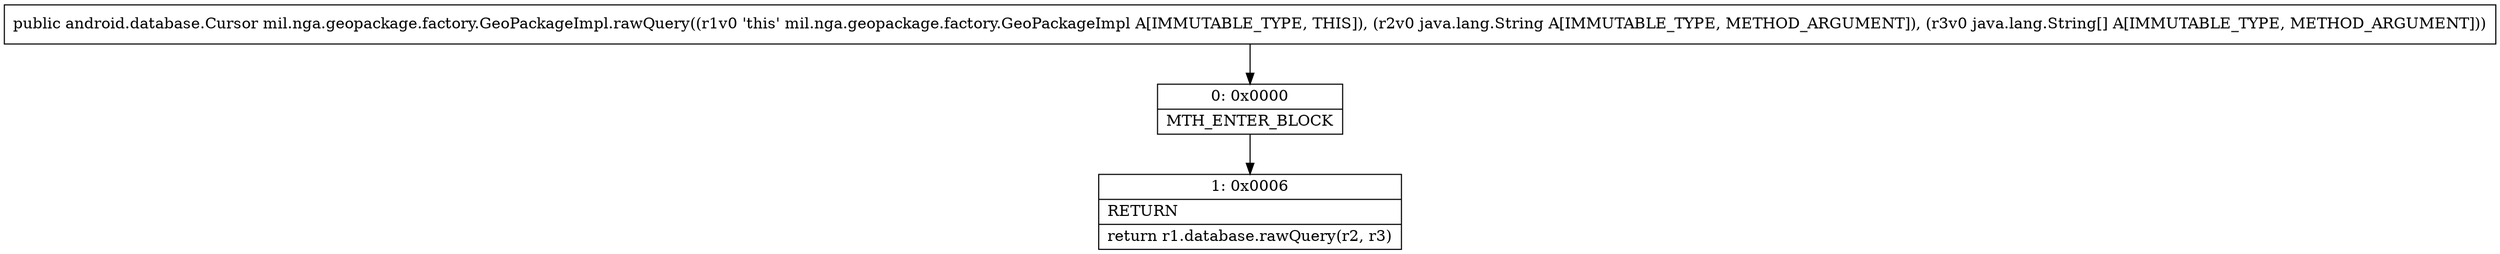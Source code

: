 digraph "CFG formil.nga.geopackage.factory.GeoPackageImpl.rawQuery(Ljava\/lang\/String;[Ljava\/lang\/String;)Landroid\/database\/Cursor;" {
Node_0 [shape=record,label="{0\:\ 0x0000|MTH_ENTER_BLOCK\l}"];
Node_1 [shape=record,label="{1\:\ 0x0006|RETURN\l|return r1.database.rawQuery(r2, r3)\l}"];
MethodNode[shape=record,label="{public android.database.Cursor mil.nga.geopackage.factory.GeoPackageImpl.rawQuery((r1v0 'this' mil.nga.geopackage.factory.GeoPackageImpl A[IMMUTABLE_TYPE, THIS]), (r2v0 java.lang.String A[IMMUTABLE_TYPE, METHOD_ARGUMENT]), (r3v0 java.lang.String[] A[IMMUTABLE_TYPE, METHOD_ARGUMENT])) }"];
MethodNode -> Node_0;
Node_0 -> Node_1;
}

